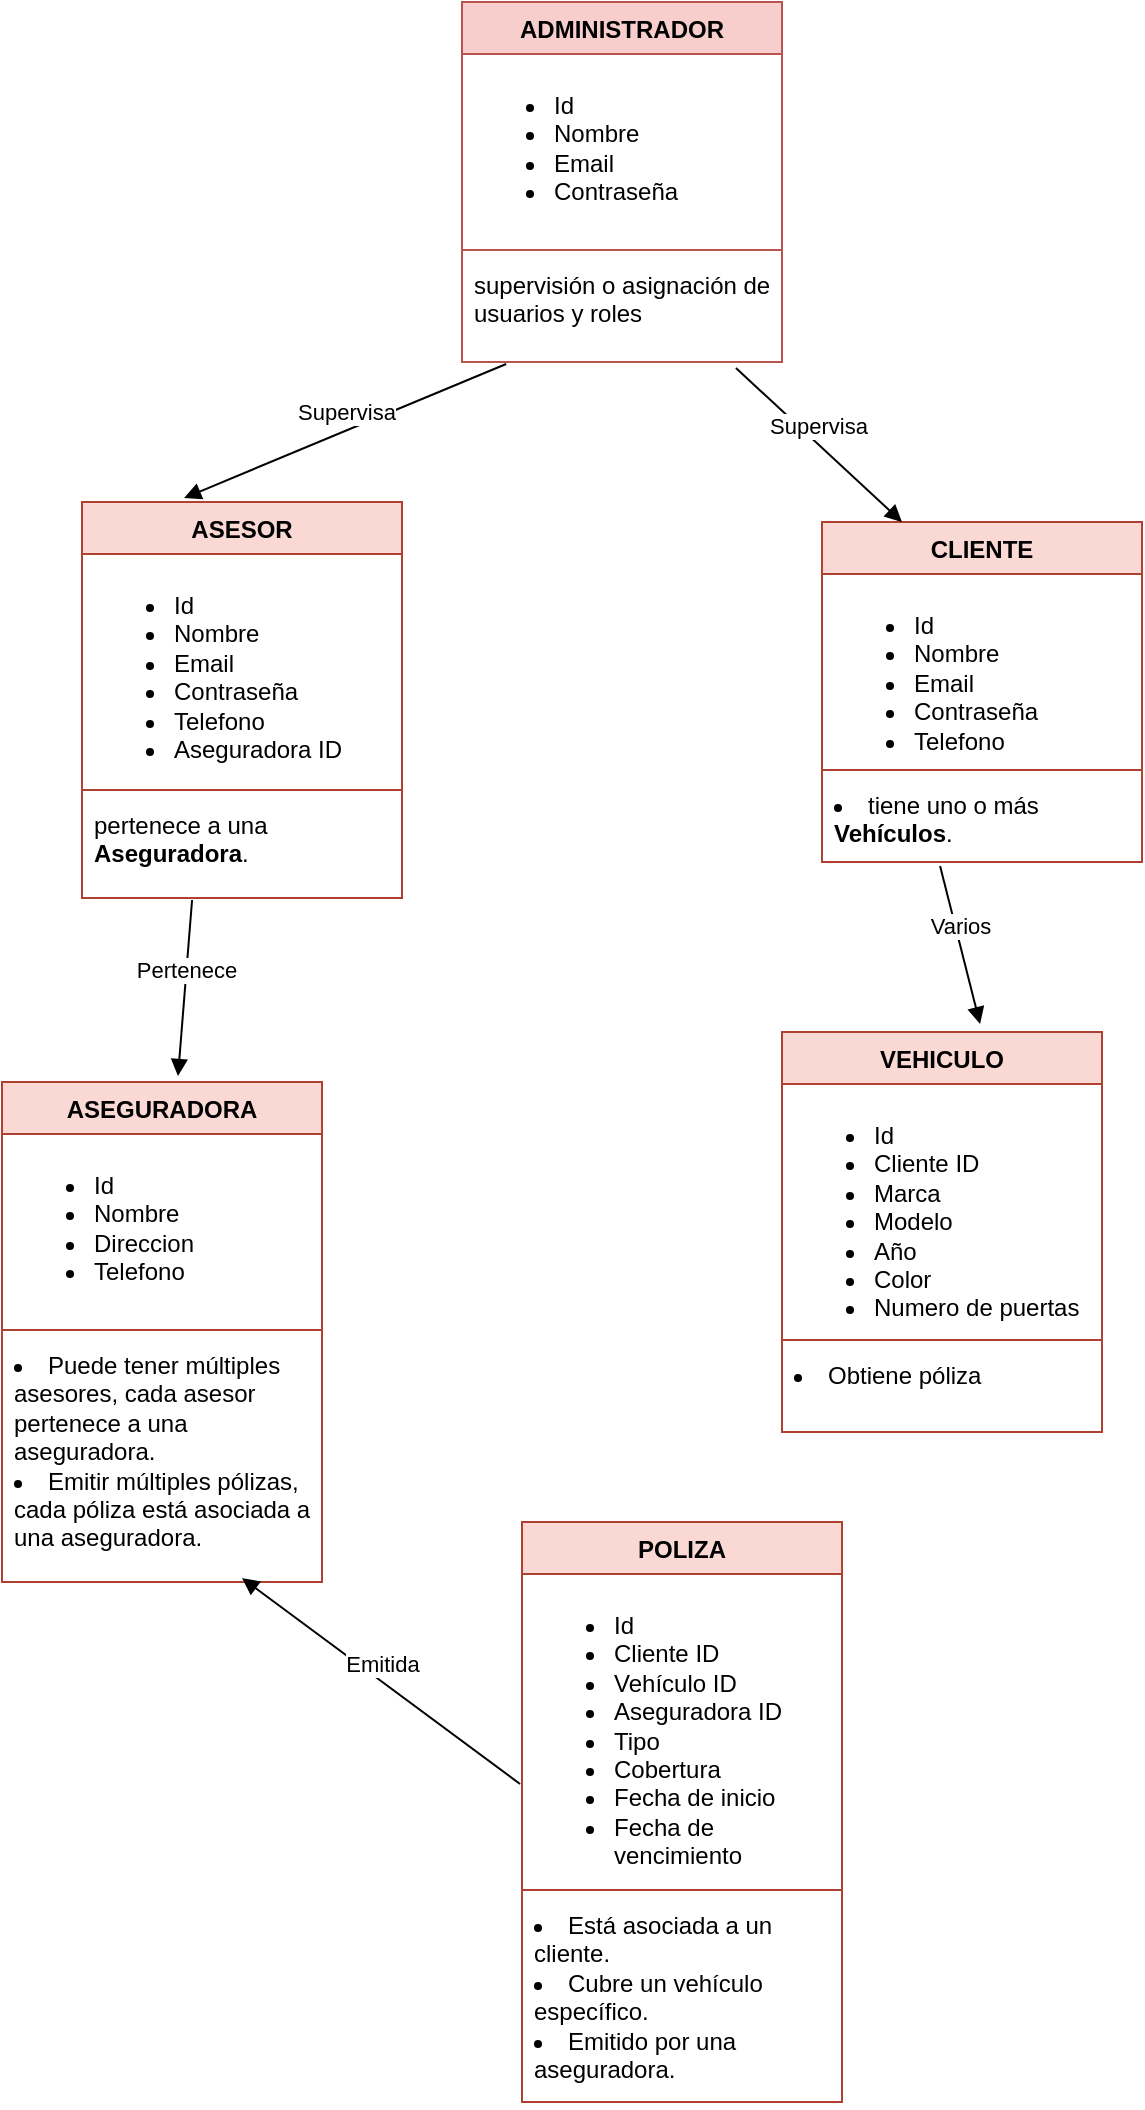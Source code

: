 <mxfile version="24.5.5" type="google">
  <diagram id="C5RBs43oDa-KdzZeNtuy" name="Page-1">
    <mxGraphModel grid="1" page="1" gridSize="10" guides="1" tooltips="1" connect="1" arrows="1" fold="1" pageScale="1" pageWidth="827" pageHeight="1169" math="0" shadow="0">
      <root>
        <mxCell id="WIyWlLk6GJQsqaUBKTNV-0" />
        <mxCell id="WIyWlLk6GJQsqaUBKTNV-1" parent="WIyWlLk6GJQsqaUBKTNV-0" />
        <mxCell id="YlSS1GPDVdgOu5zcNomF-73" value="ADMINISTRADOR" style="swimlane;fontStyle=1;align=center;verticalAlign=top;childLayout=stackLayout;horizontal=1;startSize=26;horizontalStack=0;resizeParent=1;resizeParentMax=0;resizeLast=0;collapsible=1;marginBottom=0;whiteSpace=wrap;html=1;fillColor=#f8cecc;strokeColor=#b85450;" vertex="1" parent="WIyWlLk6GJQsqaUBKTNV-1">
          <mxGeometry x="320" y="70" width="160" height="180" as="geometry" />
        </mxCell>
        <mxCell id="YlSS1GPDVdgOu5zcNomF-74" value="&lt;div&gt;&lt;ul&gt;&lt;li&gt;Id&lt;/li&gt;&lt;li&gt;Nombre&lt;/li&gt;&lt;li&gt;Email&lt;/li&gt;&lt;li&gt;Contraseña&lt;/li&gt;&lt;/ul&gt;&lt;/div&gt;&lt;div&gt;&lt;br&gt;&lt;/div&gt;" style="text;align=left;verticalAlign=top;spacingLeft=4;spacingRight=4;overflow=hidden;rotatable=0;points=[[0,0.5],[1,0.5]];portConstraint=eastwest;whiteSpace=wrap;html=1;" vertex="1" parent="YlSS1GPDVdgOu5zcNomF-73">
          <mxGeometry y="26" width="160" height="94" as="geometry" />
        </mxCell>
        <mxCell id="YlSS1GPDVdgOu5zcNomF-75" value="" style="line;strokeWidth=1;fillColor=none;align=left;verticalAlign=middle;spacingTop=-1;spacingLeft=3;spacingRight=3;rotatable=0;labelPosition=right;points=[];portConstraint=eastwest;strokeColor=inherit;" vertex="1" parent="YlSS1GPDVdgOu5zcNomF-73">
          <mxGeometry y="120" width="160" height="8" as="geometry" />
        </mxCell>
        <mxCell id="YlSS1GPDVdgOu5zcNomF-76" value=" supervisión o asignación de usuarios y roles" style="text;strokeColor=none;fillColor=none;align=left;verticalAlign=top;spacingLeft=4;spacingRight=4;overflow=hidden;rotatable=0;points=[[0,0.5],[1,0.5]];portConstraint=eastwest;whiteSpace=wrap;html=1;" vertex="1" parent="YlSS1GPDVdgOu5zcNomF-73">
          <mxGeometry y="128" width="160" height="52" as="geometry" />
        </mxCell>
        <mxCell id="YlSS1GPDVdgOu5zcNomF-77" value="ASESOR" style="swimlane;fontStyle=1;align=center;verticalAlign=top;childLayout=stackLayout;horizontal=1;startSize=26;horizontalStack=0;resizeParent=1;resizeParentMax=0;resizeLast=0;collapsible=1;marginBottom=0;whiteSpace=wrap;html=1;fillColor=#fad9d5;strokeColor=#ae4132;" vertex="1" parent="WIyWlLk6GJQsqaUBKTNV-1">
          <mxGeometry x="130" y="320" width="160" height="198" as="geometry" />
        </mxCell>
        <mxCell id="YlSS1GPDVdgOu5zcNomF-78" value="&lt;div&gt;&lt;ul&gt;&lt;li&gt;Id&lt;/li&gt;&lt;li&gt;Nombre&lt;/li&gt;&lt;li&gt;Email&lt;/li&gt;&lt;li&gt;Contraseña&lt;/li&gt;&lt;li&gt;Telefono&lt;/li&gt;&lt;li&gt;Aseguradora ID&lt;/li&gt;&lt;/ul&gt;&lt;/div&gt;&lt;div&gt;&lt;br&gt;&lt;/div&gt;" style="text;strokeColor=none;fillColor=none;align=left;verticalAlign=top;spacingLeft=4;spacingRight=4;overflow=hidden;rotatable=0;points=[[0,0.5],[1,0.5]];portConstraint=eastwest;whiteSpace=wrap;html=1;" vertex="1" parent="YlSS1GPDVdgOu5zcNomF-77">
          <mxGeometry y="26" width="160" height="114" as="geometry" />
        </mxCell>
        <mxCell id="YlSS1GPDVdgOu5zcNomF-79" value="" style="line;strokeWidth=1;fillColor=none;align=left;verticalAlign=middle;spacingTop=-1;spacingLeft=3;spacingRight=3;rotatable=0;labelPosition=right;points=[];portConstraint=eastwest;strokeColor=inherit;" vertex="1" parent="YlSS1GPDVdgOu5zcNomF-77">
          <mxGeometry y="140" width="160" height="8" as="geometry" />
        </mxCell>
        <mxCell id="YlSS1GPDVdgOu5zcNomF-80" value="pertenece a una &lt;strong&gt;Aseguradora&lt;/strong&gt;." style="text;strokeColor=none;fillColor=none;align=left;verticalAlign=top;spacingLeft=4;spacingRight=4;overflow=hidden;rotatable=0;points=[[0,0.5],[1,0.5]];portConstraint=eastwest;whiteSpace=wrap;html=1;" vertex="1" parent="YlSS1GPDVdgOu5zcNomF-77">
          <mxGeometry y="148" width="160" height="50" as="geometry" />
        </mxCell>
        <mxCell id="YlSS1GPDVdgOu5zcNomF-81" value="ASEGURADORA" style="swimlane;fontStyle=1;align=center;verticalAlign=top;childLayout=stackLayout;horizontal=1;startSize=26;horizontalStack=0;resizeParent=1;resizeParentMax=0;resizeLast=0;collapsible=1;marginBottom=0;whiteSpace=wrap;html=1;fillColor=#fad9d5;strokeColor=#ae4132;" vertex="1" parent="WIyWlLk6GJQsqaUBKTNV-1">
          <mxGeometry x="90" y="610" width="160" height="250" as="geometry" />
        </mxCell>
        <mxCell id="YlSS1GPDVdgOu5zcNomF-82" value="&lt;div&gt;&lt;ul&gt;&lt;li&gt;Id&lt;/li&gt;&lt;li&gt;Nombre&lt;/li&gt;&lt;li&gt;Direccion&amp;nbsp;&lt;/li&gt;&lt;li&gt;Telefono&lt;/li&gt;&lt;/ul&gt;&lt;/div&gt;" style="text;strokeColor=none;fillColor=none;align=left;verticalAlign=top;spacingLeft=4;spacingRight=4;overflow=hidden;rotatable=0;points=[[0,0.5],[1,0.5]];portConstraint=eastwest;whiteSpace=wrap;html=1;" vertex="1" parent="YlSS1GPDVdgOu5zcNomF-81">
          <mxGeometry y="26" width="160" height="94" as="geometry" />
        </mxCell>
        <mxCell id="YlSS1GPDVdgOu5zcNomF-83" value="" style="line;strokeWidth=1;fillColor=none;align=left;verticalAlign=middle;spacingTop=-1;spacingLeft=3;spacingRight=3;rotatable=0;labelPosition=right;points=[];portConstraint=eastwest;strokeColor=inherit;" vertex="1" parent="YlSS1GPDVdgOu5zcNomF-81">
          <mxGeometry y="120" width="160" height="8" as="geometry" />
        </mxCell>
        <mxCell id="YlSS1GPDVdgOu5zcNomF-85" value="&lt;li&gt;Puede tener múltiples asesores, cada asesor pertenece a una aseguradora.&lt;/li&gt;&lt;li&gt;Emitir múltiples pólizas, cada póliza está asociada a una aseguradora.&lt;/li&gt;" style="text;strokeColor=none;fillColor=none;align=left;verticalAlign=top;spacingLeft=4;spacingRight=4;overflow=hidden;rotatable=0;points=[[0,0.5],[1,0.5]];portConstraint=eastwest;whiteSpace=wrap;html=1;" vertex="1" parent="YlSS1GPDVdgOu5zcNomF-81">
          <mxGeometry y="128" width="160" height="122" as="geometry" />
        </mxCell>
        <mxCell id="YlSS1GPDVdgOu5zcNomF-86" value="CLIENTE" style="swimlane;fontStyle=1;align=center;verticalAlign=top;childLayout=stackLayout;horizontal=1;startSize=26;horizontalStack=0;resizeParent=1;resizeParentMax=0;resizeLast=0;collapsible=1;marginBottom=0;whiteSpace=wrap;html=1;fillColor=#fad9d5;strokeColor=#ae4132;" vertex="1" parent="WIyWlLk6GJQsqaUBKTNV-1">
          <mxGeometry x="500" y="330" width="160" height="170" as="geometry" />
        </mxCell>
        <mxCell id="YlSS1GPDVdgOu5zcNomF-87" value="&lt;ul&gt;&lt;li&gt;Id&lt;/li&gt;&lt;li&gt;Nombre&lt;/li&gt;&lt;li&gt;Email&lt;/li&gt;&lt;li&gt;Contraseña&lt;/li&gt;&lt;li&gt;Telefono&lt;/li&gt;&lt;/ul&gt;" style="text;strokeColor=none;fillColor=none;align=left;verticalAlign=top;spacingLeft=4;spacingRight=4;overflow=hidden;rotatable=0;points=[[0,0.5],[1,0.5]];portConstraint=eastwest;whiteSpace=wrap;html=1;" vertex="1" parent="YlSS1GPDVdgOu5zcNomF-86">
          <mxGeometry y="26" width="160" height="94" as="geometry" />
        </mxCell>
        <mxCell id="YlSS1GPDVdgOu5zcNomF-88" value="" style="line;strokeWidth=1;fillColor=none;align=left;verticalAlign=middle;spacingTop=-1;spacingLeft=3;spacingRight=3;rotatable=0;labelPosition=right;points=[];portConstraint=eastwest;strokeColor=inherit;" vertex="1" parent="YlSS1GPDVdgOu5zcNomF-86">
          <mxGeometry y="120" width="160" height="8" as="geometry" />
        </mxCell>
        <mxCell id="YlSS1GPDVdgOu5zcNomF-89" value="&lt;li&gt;tiene uno o más &lt;strong&gt;Vehículos&lt;/strong&gt;.&lt;br&gt;&lt;/li&gt;" style="text;strokeColor=none;fillColor=none;align=left;verticalAlign=top;spacingLeft=4;spacingRight=4;overflow=hidden;rotatable=0;points=[[0,0.5],[1,0.5]];portConstraint=eastwest;whiteSpace=wrap;html=1;" vertex="1" parent="YlSS1GPDVdgOu5zcNomF-86">
          <mxGeometry y="128" width="160" height="42" as="geometry" />
        </mxCell>
        <mxCell id="YlSS1GPDVdgOu5zcNomF-90" value="VEHICULO" style="swimlane;fontStyle=1;align=center;verticalAlign=top;childLayout=stackLayout;horizontal=1;startSize=26;horizontalStack=0;resizeParent=1;resizeParentMax=0;resizeLast=0;collapsible=1;marginBottom=0;whiteSpace=wrap;html=1;fillColor=#fad9d5;strokeColor=#ae4132;" vertex="1" parent="WIyWlLk6GJQsqaUBKTNV-1">
          <mxGeometry x="480" y="585" width="160" height="200" as="geometry" />
        </mxCell>
        <mxCell id="YlSS1GPDVdgOu5zcNomF-91" value="&lt;ul&gt;&lt;li&gt;Id&lt;/li&gt;&lt;li&gt;Cliente ID&lt;/li&gt;&lt;li&gt;Marca&lt;/li&gt;&lt;li&gt;Modelo&lt;/li&gt;&lt;li&gt;Año&lt;/li&gt;&lt;li&gt;Color&lt;/li&gt;&lt;li&gt;Numero de puertas&lt;/li&gt;&lt;/ul&gt;" style="text;strokeColor=none;fillColor=none;align=left;verticalAlign=top;spacingLeft=4;spacingRight=4;overflow=hidden;rotatable=0;points=[[0,0.5],[1,0.5]];portConstraint=eastwest;whiteSpace=wrap;html=1;" vertex="1" parent="YlSS1GPDVdgOu5zcNomF-90">
          <mxGeometry y="26" width="160" height="124" as="geometry" />
        </mxCell>
        <mxCell id="YlSS1GPDVdgOu5zcNomF-92" value="" style="line;strokeWidth=1;fillColor=none;align=left;verticalAlign=middle;spacingTop=-1;spacingLeft=3;spacingRight=3;rotatable=0;labelPosition=right;points=[];portConstraint=eastwest;strokeColor=inherit;" vertex="1" parent="YlSS1GPDVdgOu5zcNomF-90">
          <mxGeometry y="150" width="160" height="8" as="geometry" />
        </mxCell>
        <mxCell id="YlSS1GPDVdgOu5zcNomF-93" value="&lt;li&gt;Obtiene póliza&lt;/li&gt;" style="text;strokeColor=none;fillColor=none;align=left;verticalAlign=top;spacingLeft=4;spacingRight=4;overflow=hidden;rotatable=0;points=[[0,0.5],[1,0.5]];portConstraint=eastwest;whiteSpace=wrap;html=1;" vertex="1" parent="YlSS1GPDVdgOu5zcNomF-90">
          <mxGeometry y="158" width="160" height="42" as="geometry" />
        </mxCell>
        <mxCell id="YlSS1GPDVdgOu5zcNomF-94" value="POLIZA" style="swimlane;fontStyle=1;align=center;verticalAlign=top;childLayout=stackLayout;horizontal=1;startSize=26;horizontalStack=0;resizeParent=1;resizeParentMax=0;resizeLast=0;collapsible=1;marginBottom=0;whiteSpace=wrap;html=1;fillColor=#fad9d5;strokeColor=#ae4132;" vertex="1" parent="WIyWlLk6GJQsqaUBKTNV-1">
          <mxGeometry x="350" y="830" width="160" height="290" as="geometry" />
        </mxCell>
        <mxCell id="YlSS1GPDVdgOu5zcNomF-95" value="&lt;ul&gt;&lt;li&gt;Id&lt;/li&gt;&lt;li&gt;Cliente ID&lt;/li&gt;&lt;li&gt;Vehículo ID&lt;/li&gt;&lt;li&gt;Aseguradora ID&lt;/li&gt;&lt;li&gt;Tipo&lt;/li&gt;&lt;li&gt;Cobertura&lt;/li&gt;&lt;li&gt;Fecha de inicio&lt;/li&gt;&lt;li&gt;Fecha de vencimiento&lt;/li&gt;&lt;/ul&gt;" style="text;strokeColor=none;fillColor=none;align=left;verticalAlign=top;spacingLeft=4;spacingRight=4;overflow=hidden;rotatable=0;points=[[0,0.5],[1,0.5]];portConstraint=eastwest;whiteSpace=wrap;html=1;" vertex="1" parent="YlSS1GPDVdgOu5zcNomF-94">
          <mxGeometry y="26" width="160" height="154" as="geometry" />
        </mxCell>
        <mxCell id="YlSS1GPDVdgOu5zcNomF-96" value="" style="line;strokeWidth=1;fillColor=none;align=left;verticalAlign=middle;spacingTop=-1;spacingLeft=3;spacingRight=3;rotatable=0;labelPosition=right;points=[];portConstraint=eastwest;strokeColor=inherit;" vertex="1" parent="YlSS1GPDVdgOu5zcNomF-94">
          <mxGeometry y="180" width="160" height="8" as="geometry" />
        </mxCell>
        <mxCell id="YlSS1GPDVdgOu5zcNomF-97" value="&lt;li&gt;&lt;span style=&quot;background-color: initial;&quot;&gt;Está asociada a un cliente.&lt;/span&gt;&lt;br&gt;&lt;/li&gt;&lt;li&gt;Cubre un vehículo específico.&lt;/li&gt;&lt;li&gt;Emitido por una aseguradora.&lt;/li&gt;" style="text;strokeColor=none;fillColor=none;align=left;verticalAlign=top;spacingLeft=4;spacingRight=4;overflow=hidden;rotatable=0;points=[[0,0.5],[1,0.5]];portConstraint=eastwest;whiteSpace=wrap;html=1;" vertex="1" parent="YlSS1GPDVdgOu5zcNomF-94">
          <mxGeometry y="188" width="160" height="102" as="geometry" />
        </mxCell>
        <mxCell id="YlSS1GPDVdgOu5zcNomF-105" value="Pertenece" style="html=1;verticalAlign=bottom;endArrow=block;curved=0;rounded=0;exitX=0.344;exitY=1.02;exitDx=0;exitDy=0;exitPerimeter=0;entryX=0.55;entryY=-0.012;entryDx=0;entryDy=0;entryPerimeter=0;" edge="1" parent="WIyWlLk6GJQsqaUBKTNV-1" source="YlSS1GPDVdgOu5zcNomF-80" target="YlSS1GPDVdgOu5zcNomF-81">
          <mxGeometry width="80" relative="1" as="geometry">
            <mxPoint x="228" y="630" as="sourcePoint" />
            <mxPoint x="255" y="750" as="targetPoint" />
          </mxGeometry>
        </mxCell>
        <mxCell id="YlSS1GPDVdgOu5zcNomF-107" value="Supervisa" style="html=1;verticalAlign=bottom;endArrow=block;curved=0;rounded=0;entryX=0.25;entryY=0;entryDx=0;entryDy=0;exitX=0.856;exitY=1.058;exitDx=0;exitDy=0;exitPerimeter=0;" edge="1" parent="WIyWlLk6GJQsqaUBKTNV-1" source="YlSS1GPDVdgOu5zcNomF-76" target="YlSS1GPDVdgOu5zcNomF-86">
          <mxGeometry width="80" relative="1" as="geometry">
            <mxPoint x="460" y="310" as="sourcePoint" />
            <mxPoint x="540" y="310" as="targetPoint" />
          </mxGeometry>
        </mxCell>
        <mxCell id="YlSS1GPDVdgOu5zcNomF-108" value="Supervisa" style="html=1;verticalAlign=bottom;endArrow=block;curved=0;rounded=0;entryX=0.319;entryY=-0.01;entryDx=0;entryDy=0;entryPerimeter=0;exitX=0.138;exitY=1.019;exitDx=0;exitDy=0;exitPerimeter=0;" edge="1" parent="WIyWlLk6GJQsqaUBKTNV-1" source="YlSS1GPDVdgOu5zcNomF-76" target="YlSS1GPDVdgOu5zcNomF-77">
          <mxGeometry width="80" relative="1" as="geometry">
            <mxPoint x="200" y="340" as="sourcePoint" />
            <mxPoint x="280" y="340" as="targetPoint" />
          </mxGeometry>
        </mxCell>
        <mxCell id="YlSS1GPDVdgOu5zcNomF-109" value="Varios" style="html=1;verticalAlign=bottom;endArrow=block;curved=0;rounded=0;exitX=0.369;exitY=1.048;exitDx=0;exitDy=0;exitPerimeter=0;entryX=0.619;entryY=-0.02;entryDx=0;entryDy=0;entryPerimeter=0;" edge="1" parent="WIyWlLk6GJQsqaUBKTNV-1" source="YlSS1GPDVdgOu5zcNomF-89" target="YlSS1GPDVdgOu5zcNomF-90">
          <mxGeometry width="80" relative="1" as="geometry">
            <mxPoint x="460" y="620" as="sourcePoint" />
            <mxPoint x="540" y="620" as="targetPoint" />
          </mxGeometry>
        </mxCell>
        <mxCell id="YlSS1GPDVdgOu5zcNomF-110" value="Emitida" style="html=1;verticalAlign=bottom;endArrow=block;curved=0;rounded=0;exitX=-0.006;exitY=0.682;exitDx=0;exitDy=0;exitPerimeter=0;entryX=0.75;entryY=0.984;entryDx=0;entryDy=0;entryPerimeter=0;" edge="1" parent="WIyWlLk6GJQsqaUBKTNV-1" source="YlSS1GPDVdgOu5zcNomF-95" target="YlSS1GPDVdgOu5zcNomF-85">
          <mxGeometry width="80" relative="1" as="geometry">
            <mxPoint x="460" y="820" as="sourcePoint" />
            <mxPoint x="540" y="820" as="targetPoint" />
          </mxGeometry>
        </mxCell>
      </root>
    </mxGraphModel>
  </diagram>
</mxfile>
